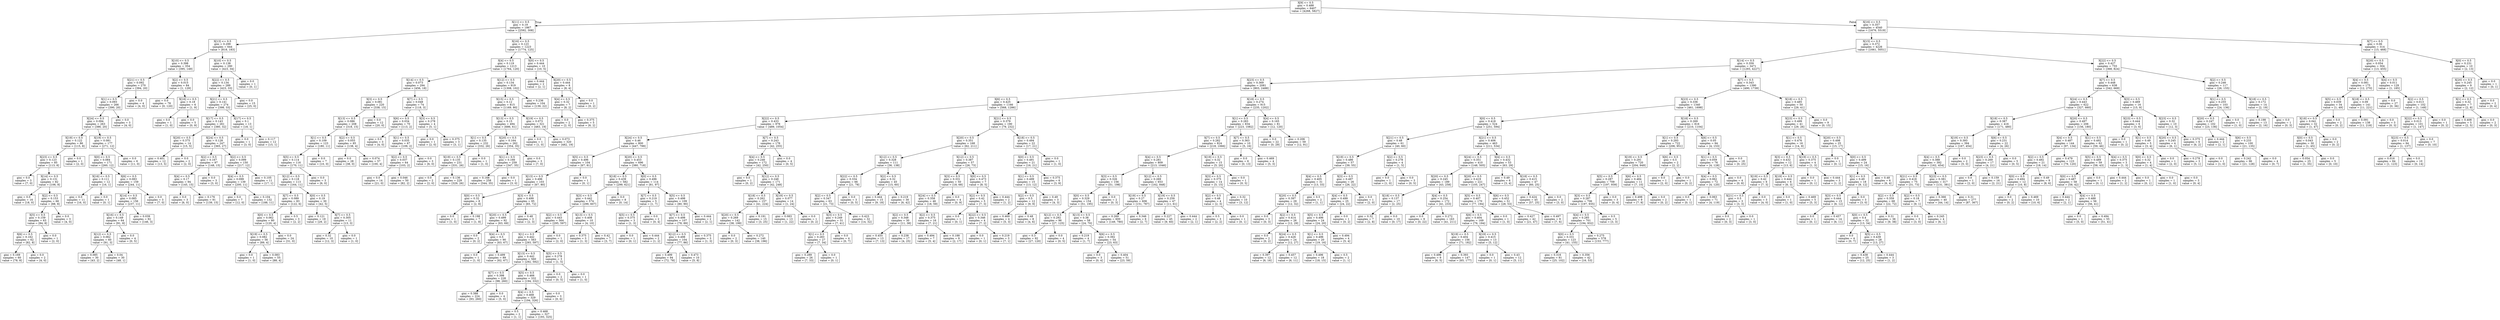 digraph Tree {
node [shape=box] ;
0 [label="X[9] <= 0.5\ngini = 0.488\nsamples = 6407\nvalue = [4268, 5827]"] ;
1 [label="X[11] <= 0.5\ngini = 0.19\nsamples = 1867\nvalue = [2592, 308]"] ;
0 -> 1 [labeldistance=2.5, labelangle=45, headlabel="True"] ;
2 [label="X[13] <= 0.5\ngini = 0.299\nsamples = 644\nvalue = [818, 183]"] ;
1 -> 2 ;
3 [label="X[10] <= 0.5\ngini = 0.398\nsamples = 354\nvalue = [395, 149]"] ;
2 -> 3 ;
4 [label="X[21] <= 0.5\ngini = 0.092\nsamples = 270\nvalue = [394, 20]"] ;
3 -> 4 ;
5 [label="X[1] <= 0.5\ngini = 0.093\nsamples = 266\nvalue = [390, 20]"] ;
4 -> 5 ;
6 [label="X[24] <= 0.5\ngini = 0.094\nsamples = 263\nvalue = [386, 20]"] ;
5 -> 6 ;
7 [label="X[19] <= 0.5\ngini = 0.122\nsamples = 86\nvalue = [115, 8]"] ;
6 -> 7 ;
8 [label="X[23] <= 0.5\ngini = 0.123\nsamples = 85\nvalue = [113, 8]"] ;
7 -> 8 ;
9 [label="gini = 0.0\nsamples = 3\nvalue = [7, 0]"] ;
8 -> 9 ;
10 [label="X[14] <= 0.5\ngini = 0.131\nsamples = 82\nvalue = [106, 8]"] ;
8 -> 10 ;
11 [label="gini = 0.0\nsamples = 16\nvalue = [18, 0]"] ;
10 -> 11 ;
12 [label="X[2] <= 0.5\ngini = 0.153\nsamples = 66\nvalue = [88, 8]"] ;
10 -> 12 ;
13 [label="X[5] <= 0.5\ngini = 0.159\nsamples = 63\nvalue = [84, 8]"] ;
12 -> 13 ;
14 [label="X[6] <= 0.5\ngini = 0.162\nsamples = 62\nvalue = [82, 8]"] ;
13 -> 14 ;
15 [label="gini = 0.169\nsamples = 60\nvalue = [78, 8]"] ;
14 -> 15 ;
16 [label="gini = 0.0\nsamples = 2\nvalue = [4, 0]"] ;
14 -> 16 ;
17 [label="gini = 0.0\nsamples = 1\nvalue = [2, 0]"] ;
13 -> 17 ;
18 [label="gini = 0.0\nsamples = 3\nvalue = [4, 0]"] ;
12 -> 18 ;
19 [label="gini = 0.0\nsamples = 1\nvalue = [2, 0]"] ;
7 -> 19 ;
20 [label="X[19] <= 0.5\ngini = 0.081\nsamples = 177\nvalue = [271, 12]"] ;
6 -> 20 ;
21 [label="X[0] <= 0.5\ngini = 0.084\nsamples = 171\nvalue = [260, 12]"] ;
20 -> 21 ;
22 [label="X[16] <= 0.5\ngini = 0.111\nsamples = 12\nvalue = [16, 1]"] ;
21 -> 22 ;
23 [label="gini = 0.0\nsamples = 11\nvalue = [16, 0]"] ;
22 -> 23 ;
24 [label="gini = 0.0\nsamples = 1\nvalue = [0, 1]"] ;
22 -> 24 ;
25 [label="X[6] <= 0.5\ngini = 0.083\nsamples = 159\nvalue = [244, 11]"] ;
21 -> 25 ;
26 [label="X[14] <= 0.5\ngini = 0.085\nsamples = 156\nvalue = [237, 11]"] ;
25 -> 26 ;
27 [label="X[16] <= 0.5\ngini = 0.149\nsamples = 64\nvalue = [91, 8]"] ;
26 -> 27 ;
28 [label="X[12] <= 0.5\ngini = 0.062\nsamples = 60\nvalue = [91, 3]"] ;
27 -> 28 ;
29 [label="gini = 0.085\nsamples = 30\nvalue = [43, 2]"] ;
28 -> 29 ;
30 [label="gini = 0.04\nsamples = 30\nvalue = [48, 1]"] ;
28 -> 30 ;
31 [label="gini = 0.0\nsamples = 4\nvalue = [0, 5]"] ;
27 -> 31 ;
32 [label="gini = 0.039\nsamples = 92\nvalue = [146, 3]"] ;
26 -> 32 ;
33 [label="gini = 0.0\nsamples = 3\nvalue = [7, 0]"] ;
25 -> 33 ;
34 [label="gini = 0.0\nsamples = 6\nvalue = [11, 0]"] ;
20 -> 34 ;
35 [label="gini = 0.0\nsamples = 3\nvalue = [4, 0]"] ;
5 -> 35 ;
36 [label="gini = 0.0\nsamples = 4\nvalue = [4, 0]"] ;
4 -> 36 ;
37 [label="X[2] <= 0.5\ngini = 0.015\nsamples = 84\nvalue = [1, 129]"] ;
3 -> 37 ;
38 [label="gini = 0.0\nsamples = 78\nvalue = [0, 120]"] ;
37 -> 38 ;
39 [label="X[16] <= 0.5\ngini = 0.18\nsamples = 6\nvalue = [1, 9]"] ;
37 -> 39 ;
40 [label="gini = 0.0\nsamples = 1\nvalue = [1, 0]"] ;
39 -> 40 ;
41 [label="gini = 0.0\nsamples = 5\nvalue = [0, 9]"] ;
39 -> 41 ;
42 [label="X[10] <= 0.5\ngini = 0.138\nsamples = 290\nvalue = [423, 34]"] ;
2 -> 42 ;
43 [label="X[22] <= 0.5\ngini = 0.134\nsamples = 289\nvalue = [423, 33]"] ;
42 -> 43 ;
44 [label="X[21] <= 0.5\ngini = 0.141\nsamples = 274\nvalue = [398, 33]"] ;
43 -> 44 ;
45 [label="X[17] <= 0.5\ngini = 0.143\nsamples = 261\nvalue = [380, 32]"] ;
44 -> 45 ;
46 [label="X[20] <= 0.5\ngini = 0.375\nsamples = 14\nvalue = [15, 5]"] ;
45 -> 46 ;
47 [label="gini = 0.401\nsamples = 12\nvalue = [13, 5]"] ;
46 -> 47 ;
48 [label="gini = 0.0\nsamples = 2\nvalue = [2, 0]"] ;
46 -> 48 ;
49 [label="X[24] <= 0.5\ngini = 0.128\nsamples = 247\nvalue = [365, 27]"] ;
45 -> 49 ;
50 [label="X[2] <= 0.5\ngini = 0.167\nsamples = 97\nvalue = [148, 15]"] ;
49 -> 50 ;
51 [label="X[4] <= 0.5\ngini = 0.17\nsamples = 94\nvalue = [145, 15]"] ;
50 -> 51 ;
52 [label="gini = 0.0\nsamples = 3\nvalue = [6, 0]"] ;
51 -> 52 ;
53 [label="gini = 0.176\nsamples = 91\nvalue = [139, 15]"] ;
51 -> 53 ;
54 [label="gini = 0.0\nsamples = 3\nvalue = [3, 0]"] ;
50 -> 54 ;
55 [label="X[2] <= 0.5\ngini = 0.099\nsamples = 150\nvalue = [217, 12]"] ;
49 -> 55 ;
56 [label="X[4] <= 0.5\ngini = 0.099\nsamples = 139\nvalue = [200, 11]"] ;
55 -> 56 ;
57 [label="gini = 0.0\nsamples = 7\nvalue = [12, 0]"] ;
56 -> 57 ;
58 [label="gini = 0.104\nsamples = 132\nvalue = [188, 11]"] ;
56 -> 58 ;
59 [label="gini = 0.105\nsamples = 11\nvalue = [17, 1]"] ;
55 -> 59 ;
60 [label="X[17] <= 0.5\ngini = 0.1\nsamples = 13\nvalue = [18, 1]"] ;
44 -> 60 ;
61 [label="gini = 0.0\nsamples = 1\nvalue = [3, 0]"] ;
60 -> 61 ;
62 [label="gini = 0.117\nsamples = 12\nvalue = [15, 1]"] ;
60 -> 62 ;
63 [label="gini = 0.0\nsamples = 15\nvalue = [25, 0]"] ;
43 -> 63 ;
64 [label="gini = 0.0\nsamples = 1\nvalue = [0, 1]"] ;
42 -> 64 ;
65 [label="X[16] <= 0.5\ngini = 0.123\nsamples = 1223\nvalue = [1774, 125]"] ;
1 -> 65 ;
66 [label="X[4] <= 0.5\ngini = 0.119\nsamples = 1213\nvalue = [1764, 120]"] ;
65 -> 66 ;
67 [label="X[14] <= 0.5\ngini = 0.073\nsamples = 294\nvalue = [456, 18]"] ;
66 -> 67 ;
68 [label="X[3] <= 0.5\ngini = 0.081\nsamples = 220\nvalue = [338, 15]"] ;
67 -> 68 ;
69 [label="X[13] <= 0.5\ngini = 0.086\nsamples = 208\nvalue = [318, 15]"] ;
68 -> 69 ;
70 [label="X[1] <= 0.5\ngini = 0.109\nsamples = 123\nvalue = [180, 11]"] ;
69 -> 70 ;
71 [label="X[5] <= 0.5\ngini = 0.114\nsamples = 116\nvalue = [170, 11]"] ;
70 -> 71 ;
72 [label="X[12] <= 0.5\ngini = 0.118\nsamples = 113\nvalue = [164, 11]"] ;
71 -> 72 ;
73 [label="X[7] <= 0.5\ngini = 0.089\nsamples = 83\nvalue = [122, 6]"] ;
72 -> 73 ;
74 [label="X[0] <= 0.5\ngini = 0.062\nsamples = 80\nvalue = [120, 4]"] ;
73 -> 74 ;
75 [label="X[19] <= 0.5\ngini = 0.082\nsamples = 56\nvalue = [89, 4]"] ;
74 -> 75 ;
76 [label="gini = 0.0\nsamples = 1\nvalue = [1, 0]"] ;
75 -> 76 ;
77 [label="gini = 0.083\nsamples = 55\nvalue = [88, 4]"] ;
75 -> 77 ;
78 [label="gini = 0.0\nsamples = 24\nvalue = [31, 0]"] ;
74 -> 78 ;
79 [label="gini = 0.5\nsamples = 3\nvalue = [2, 2]"] ;
73 -> 79 ;
80 [label="X[0] <= 0.5\ngini = 0.19\nsamples = 30\nvalue = [42, 5]"] ;
72 -> 80 ;
81 [label="gini = 0.121\nsamples = 19\nvalue = [29, 2]"] ;
80 -> 81 ;
82 [label="X[7] <= 0.5\ngini = 0.305\nsamples = 11\nvalue = [13, 3]"] ;
80 -> 82 ;
83 [label="gini = 0.32\nsamples = 10\nvalue = [12, 3]"] ;
82 -> 83 ;
84 [label="gini = 0.0\nsamples = 1\nvalue = [1, 0]"] ;
82 -> 84 ;
85 [label="gini = 0.0\nsamples = 3\nvalue = [6, 0]"] ;
71 -> 85 ;
86 [label="gini = 0.0\nsamples = 7\nvalue = [10, 0]"] ;
70 -> 86 ;
87 [label="X[2] <= 0.5\ngini = 0.055\nsamples = 85\nvalue = [138, 4]"] ;
69 -> 87 ;
88 [label="gini = 0.0\nsamples = 28\nvalue = [38, 0]"] ;
87 -> 88 ;
89 [label="gini = 0.074\nsamples = 57\nvalue = [100, 4]"] ;
87 -> 89 ;
90 [label="gini = 0.0\nsamples = 12\nvalue = [20, 0]"] ;
68 -> 90 ;
91 [label="X[7] <= 0.5\ngini = 0.048\nsamples = 74\nvalue = [118, 3]"] ;
67 -> 91 ;
92 [label="X[6] <= 0.5\ngini = 0.034\nsamples = 70\nvalue = [113, 2]"] ;
91 -> 92 ;
93 [label="gini = 0.0\nsamples = 3\nvalue = [4, 0]"] ;
92 -> 93 ;
94 [label="X[1] <= 0.5\ngini = 0.035\nsamples = 67\nvalue = [109, 2]"] ;
92 -> 94 ;
95 [label="X[2] <= 0.5\ngini = 0.037\nsamples = 64\nvalue = [103, 2]"] ;
94 -> 95 ;
96 [label="gini = 0.0\nsamples = 14\nvalue = [21, 0]"] ;
95 -> 96 ;
97 [label="gini = 0.046\nsamples = 50\nvalue = [82, 2]"] ;
95 -> 97 ;
98 [label="gini = 0.0\nsamples = 3\nvalue = [6, 0]"] ;
94 -> 98 ;
99 [label="X[3] <= 0.5\ngini = 0.278\nsamples = 4\nvalue = [5, 1]"] ;
91 -> 99 ;
100 [label="gini = 0.0\nsamples = 1\nvalue = [2, 0]"] ;
99 -> 100 ;
101 [label="gini = 0.375\nsamples = 3\nvalue = [3, 1]"] ;
99 -> 101 ;
102 [label="X[12] <= 0.5\ngini = 0.134\nsamples = 919\nvalue = [1308, 102]"] ;
66 -> 102 ;
103 [label="X[15] <= 0.5\ngini = 0.12\nsamples = 815\nvalue = [1169, 80]"] ;
102 -> 103 ;
104 [label="X[13] <= 0.5\ngini = 0.15\nsamples = 494\nvalue = [686, 61]"] ;
103 -> 104 ;
105 [label="X[1] <= 0.5\ngini = 0.135\nsamples = 232\nvalue = [332, 26]"] ;
104 -> 105 ;
106 [label="X[19] <= 0.5\ngini = 0.135\nsamples = 231\nvalue = [331, 26]"] ;
105 -> 106 ;
107 [label="gini = 0.0\nsamples = 2\nvalue = [2, 0]"] ;
106 -> 107 ;
108 [label="gini = 0.136\nsamples = 229\nvalue = [329, 26]"] ;
106 -> 108 ;
109 [label="gini = 0.0\nsamples = 1\nvalue = [1, 0]"] ;
105 -> 109 ;
110 [label="X[20] <= 0.5\ngini = 0.164\nsamples = 262\nvalue = [354, 35]"] ;
104 -> 110 ;
111 [label="X[1] <= 0.5\ngini = 0.166\nsamples = 259\nvalue = [347, 35]"] ;
110 -> 111 ;
112 [label="gini = 0.168\nsamples = 258\nvalue = [344, 35]"] ;
111 -> 112 ;
113 [label="gini = 0.0\nsamples = 1\nvalue = [3, 0]"] ;
111 -> 113 ;
114 [label="gini = 0.0\nsamples = 3\nvalue = [7, 0]"] ;
110 -> 114 ;
115 [label="X[19] <= 0.5\ngini = 0.073\nsamples = 321\nvalue = [483, 19]"] ;
103 -> 115 ;
116 [label="gini = 0.0\nsamples = 1\nvalue = [1, 0]"] ;
115 -> 116 ;
117 [label="gini = 0.073\nsamples = 320\nvalue = [482, 19]"] ;
115 -> 117 ;
118 [label="gini = 0.236\nsamples = 104\nvalue = [139, 22]"] ;
102 -> 118 ;
119 [label="X[0] <= 0.5\ngini = 0.444\nsamples = 10\nvalue = [10, 5]"] ;
65 -> 119 ;
120 [label="gini = 0.444\nsamples = 2\nvalue = [2, 1]"] ;
119 -> 120 ;
121 [label="X[20] <= 0.5\ngini = 0.444\nsamples = 8\nvalue = [8, 4]"] ;
119 -> 121 ;
122 [label="X[4] <= 0.5\ngini = 0.32\nsamples = 7\nvalue = [8, 2]"] ;
121 -> 122 ;
123 [label="gini = 0.0\nsamples = 2\nvalue = [2, 0]"] ;
122 -> 123 ;
124 [label="gini = 0.375\nsamples = 5\nvalue = [6, 2]"] ;
122 -> 124 ;
125 [label="gini = 0.0\nsamples = 1\nvalue = [0, 2]"] ;
121 -> 125 ;
126 [label="X[16] <= 0.5\ngini = 0.357\nsamples = 4540\nvalue = [1676, 5519]"] ;
0 -> 126 [labeldistance=2.5, labelangle=-45, headlabel="False"] ;
127 [label="X[15] <= 0.5\ngini = 0.372\nsamples = 4226\nvalue = [1661, 5051]"] ;
126 -> 127 ;
128 [label="X[14] <= 0.5\ngini = 0.359\nsamples = 3471\nvalue = [1293, 4227]"] ;
127 -> 128 ;
129 [label="X[23] <= 0.5\ngini = 0.369\nsamples = 2081\nvalue = [803, 2488]"] ;
128 -> 129 ;
130 [label="X[6] <= 0.5\ngini = 0.425\nsamples = 1166\nvalue = [568, 1286]"] ;
129 -> 130 ;
131 [label="X[22] <= 0.5\ngini = 0.433\nsamples = 976\nvalue = [489, 1054]"] ;
130 -> 131 ;
132 [label="X[24] <= 0.5\ngini = 0.46\nsamples = 800\nvalue = [447, 799]"] ;
131 -> 132 ;
133 [label="X[5] <= 0.5\ngini = 0.496\nsamples = 104\nvalue = [67, 81]"] ;
132 -> 133 ;
134 [label="X[13] <= 0.5\ngini = 0.496\nsamples = 103\nvalue = [67, 80]"] ;
133 -> 134 ;
135 [label="X[0] <= 0.5\ngini = 0.32\nsamples = 8\nvalue = [2, 8]"] ;
134 -> 135 ;
136 [label="gini = 0.0\nsamples = 1\nvalue = [1, 0]"] ;
135 -> 136 ;
137 [label="gini = 0.198\nsamples = 7\nvalue = [1, 8]"] ;
135 -> 137 ;
138 [label="X[3] <= 0.5\ngini = 0.499\nsamples = 95\nvalue = [65, 72]"] ;
134 -> 138 ;
139 [label="X[20] <= 0.5\ngini = 0.499\nsamples = 92\nvalue = [63, 69]"] ;
138 -> 139 ;
140 [label="gini = 0.0\nsamples = 2\nvalue = [0, 2]"] ;
139 -> 140 ;
141 [label="X[4] <= 0.5\ngini = 0.5\nsamples = 90\nvalue = [63, 67]"] ;
139 -> 141 ;
142 [label="gini = 0.0\nsamples = 1\nvalue = [1, 0]"] ;
141 -> 142 ;
143 [label="gini = 0.499\nsamples = 89\nvalue = [62, 67]"] ;
141 -> 143 ;
144 [label="gini = 0.48\nsamples = 3\nvalue = [2, 3]"] ;
138 -> 144 ;
145 [label="gini = 0.0\nsamples = 1\nvalue = [0, 1]"] ;
133 -> 145 ;
146 [label="X[20] <= 0.5\ngini = 0.453\nsamples = 696\nvalue = [380, 718]"] ;
132 -> 146 ;
147 [label="X[18] <= 0.5\ngini = 0.439\nsamples = 582\nvalue = [299, 621]"] ;
146 -> 147 ;
148 [label="X[3] <= 0.5\ngini = 0.442\nsamples = 574\nvalue = [299, 607]"] ;
147 -> 148 ;
149 [label="X[2] <= 0.5\ngini = 0.443\nsamples = 564\nvalue = [295, 597]"] ;
148 -> 149 ;
150 [label="X[1] <= 0.5\ngini = 0.442\nsamples = 563\nvalue = [293, 597]"] ;
149 -> 150 ;
151 [label="X[13] <= 0.5\ngini = 0.442\nsamples = 560\nvalue = [292, 592]"] ;
150 -> 151 ;
152 [label="X[7] <= 0.5\ngini = 0.398\nsamples = 228\nvalue = [98, 260]"] ;
151 -> 152 ;
153 [label="gini = 0.388\nsamples = 224\nvalue = [93, 260]"] ;
152 -> 153 ;
154 [label="gini = 0.0\nsamples = 4\nvalue = [5, 0]"] ;
152 -> 154 ;
155 [label="X[5] <= 0.5\ngini = 0.466\nsamples = 332\nvalue = [194, 332]"] ;
151 -> 155 ;
156 [label="X[4] <= 0.5\ngini = 0.468\nsamples = 329\nvalue = [194, 326]"] ;
155 -> 156 ;
157 [label="gini = 0.5\nsamples = 2\nvalue = [1, 1]"] ;
156 -> 157 ;
158 [label="gini = 0.468\nsamples = 327\nvalue = [193, 325]"] ;
156 -> 158 ;
159 [label="gini = 0.0\nsamples = 3\nvalue = [0, 6]"] ;
155 -> 159 ;
160 [label="X[5] <= 0.5\ngini = 0.278\nsamples = 3\nvalue = [1, 5]"] ;
150 -> 160 ;
161 [label="gini = 0.0\nsamples = 2\nvalue = [0, 5]"] ;
160 -> 161 ;
162 [label="gini = 0.0\nsamples = 1\nvalue = [1, 0]"] ;
160 -> 162 ;
163 [label="gini = 0.0\nsamples = 1\nvalue = [2, 0]"] ;
149 -> 163 ;
164 [label="X[13] <= 0.5\ngini = 0.408\nsamples = 10\nvalue = [4, 10]"] ;
148 -> 164 ;
165 [label="gini = 0.375\nsamples = 3\nvalue = [1, 3]"] ;
164 -> 165 ;
166 [label="gini = 0.42\nsamples = 7\nvalue = [3, 7]"] ;
164 -> 166 ;
167 [label="gini = 0.0\nsamples = 8\nvalue = [0, 14]"] ;
147 -> 167 ;
168 [label="X[0] <= 0.5\ngini = 0.496\nsamples = 114\nvalue = [81, 97]"] ;
146 -> 168 ;
169 [label="X[7] <= 0.5\ngini = 0.219\nsamples = 5\nvalue = [1, 7]"] ;
168 -> 169 ;
170 [label="X[5] <= 0.5\ngini = 0.375\nsamples = 3\nvalue = [1, 3]"] ;
169 -> 170 ;
171 [label="gini = 0.0\nsamples = 1\nvalue = [0, 1]"] ;
170 -> 171 ;
172 [label="gini = 0.444\nsamples = 2\nvalue = [1, 2]"] ;
170 -> 172 ;
173 [label="gini = 0.0\nsamples = 2\nvalue = [0, 4]"] ;
169 -> 173 ;
174 [label="X[5] <= 0.5\ngini = 0.498\nsamples = 109\nvalue = [80, 90]"] ;
168 -> 174 ;
175 [label="X[7] <= 0.5\ngini = 0.498\nsamples = 107\nvalue = [78, 89]"] ;
174 -> 175 ;
176 [label="X[12] <= 0.5\ngini = 0.498\nsamples = 104\nvalue = [77, 86]"] ;
175 -> 176 ;
177 [label="gini = 0.499\nsamples = 94\nvalue = [72, 78]"] ;
176 -> 177 ;
178 [label="gini = 0.473\nsamples = 10\nvalue = [5, 8]"] ;
176 -> 178 ;
179 [label="gini = 0.375\nsamples = 3\nvalue = [1, 3]"] ;
175 -> 179 ;
180 [label="gini = 0.444\nsamples = 2\nvalue = [2, 1]"] ;
174 -> 180 ;
181 [label="X[7] <= 0.5\ngini = 0.243\nsamples = 176\nvalue = [42, 255]"] ;
131 -> 181 ;
182 [label="X[4] <= 0.5\ngini = 0.246\nsamples = 172\nvalue = [42, 250]"] ;
181 -> 182 ;
183 [label="gini = 0.0\nsamples = 1\nvalue = [0, 2]"] ;
182 -> 183 ;
184 [label="X[12] <= 0.5\ngini = 0.248\nsamples = 171\nvalue = [42, 248]"] ;
182 -> 184 ;
185 [label="X[18] <= 0.5\ngini = 0.262\nsamples = 157\nvalue = [41, 224]"] ;
184 -> 185 ;
186 [label="X[20] <= 0.5\ngini = 0.269\nsamples = 142\nvalue = [38, 199]"] ;
185 -> 186 ;
187 [label="gini = 0.0\nsamples = 2\nvalue = [0, 3]"] ;
186 -> 187 ;
188 [label="gini = 0.272\nsamples = 140\nvalue = [38, 196]"] ;
186 -> 188 ;
189 [label="gini = 0.191\nsamples = 15\nvalue = [3, 25]"] ;
185 -> 189 ;
190 [label="X[19] <= 0.5\ngini = 0.077\nsamples = 14\nvalue = [1, 24]"] ;
184 -> 190 ;
191 [label="gini = 0.083\nsamples = 13\nvalue = [1, 22]"] ;
190 -> 191 ;
192 [label="gini = 0.0\nsamples = 1\nvalue = [0, 2]"] ;
190 -> 192 ;
193 [label="gini = 0.0\nsamples = 4\nvalue = [0, 5]"] ;
181 -> 193 ;
194 [label="X[21] <= 0.5\ngini = 0.379\nsamples = 190\nvalue = [79, 232]"] ;
130 -> 194 ;
195 [label="X[20] <= 0.5\ngini = 0.351\nsamples = 168\nvalue = [62, 211]"] ;
194 -> 195 ;
196 [label="X[12] <= 0.5\ngini = 0.328\nsamples = 111\nvalue = [36, 138]"] ;
195 -> 196 ;
197 [label="X[22] <= 0.5\ngini = 0.334\nsamples = 66\nvalue = [21, 78]"] ;
196 -> 197 ;
198 [label="X[2] <= 0.5\ngini = 0.347\nsamples = 63\nvalue = [21, 73]"] ;
197 -> 198 ;
199 [label="X[3] <= 0.5\ngini = 0.249\nsamples = 31\nvalue = [7, 41]"] ;
198 -> 199 ;
200 [label="X[1] <= 0.5\ngini = 0.283\nsamples = 27\nvalue = [7, 34]"] ;
199 -> 200 ;
201 [label="gini = 0.289\nsamples = 26\nvalue = [7, 33]"] ;
200 -> 201 ;
202 [label="gini = 0.0\nsamples = 1\nvalue = [0, 1]"] ;
200 -> 202 ;
203 [label="gini = 0.0\nsamples = 4\nvalue = [0, 7]"] ;
199 -> 203 ;
204 [label="gini = 0.423\nsamples = 32\nvalue = [14, 32]"] ;
198 -> 204 ;
205 [label="gini = 0.0\nsamples = 3\nvalue = [0, 5]"] ;
197 -> 205 ;
206 [label="X[2] <= 0.5\ngini = 0.32\nsamples = 45\nvalue = [15, 60]"] ;
196 -> 206 ;
207 [label="gini = 0.444\nsamples = 15\nvalue = [9, 18]"] ;
206 -> 207 ;
208 [label="gini = 0.219\nsamples = 30\nvalue = [6, 42]"] ;
206 -> 208 ;
209 [label="X[12] <= 0.5\ngini = 0.387\nsamples = 57\nvalue = [26, 73]"] ;
195 -> 209 ;
210 [label="X[3] <= 0.5\ngini = 0.331\nsamples = 50\nvalue = [18, 68]"] ;
209 -> 210 ;
211 [label="X[24] <= 0.5\ngini = 0.358\nsamples = 46\nvalue = [18, 59]"] ;
210 -> 211 ;
212 [label="X[2] <= 0.5\ngini = 0.348\nsamples = 30\nvalue = [11, 38]"] ;
211 -> 212 ;
213 [label="gini = 0.455\nsamples = 13\nvalue = [7, 13]"] ;
212 -> 213 ;
214 [label="gini = 0.238\nsamples = 17\nvalue = [4, 25]"] ;
212 -> 214 ;
215 [label="X[2] <= 0.5\ngini = 0.375\nsamples = 16\nvalue = [7, 21]"] ;
211 -> 215 ;
216 [label="gini = 0.494\nsamples = 7\nvalue = [5, 4]"] ;
215 -> 216 ;
217 [label="gini = 0.188\nsamples = 9\nvalue = [2, 17]"] ;
215 -> 217 ;
218 [label="gini = 0.0\nsamples = 4\nvalue = [0, 9]"] ;
210 -> 218 ;
219 [label="X[0] <= 0.5\ngini = 0.473\nsamples = 7\nvalue = [8, 5]"] ;
209 -> 219 ;
220 [label="X[2] <= 0.5\ngini = 0.42\nsamples = 5\nvalue = [7, 3]"] ;
219 -> 220 ;
221 [label="gini = 0.0\nsamples = 1\nvalue = [0, 1]"] ;
220 -> 221 ;
222 [label="X[22] <= 0.5\ngini = 0.346\nsamples = 4\nvalue = [7, 2]"] ;
220 -> 222 ;
223 [label="gini = 0.0\nsamples = 1\nvalue = [0, 1]"] ;
222 -> 223 ;
224 [label="gini = 0.219\nsamples = 3\nvalue = [7, 1]"] ;
222 -> 224 ;
225 [label="gini = 0.444\nsamples = 2\nvalue = [1, 2]"] ;
219 -> 225 ;
226 [label="X[18] <= 0.5\ngini = 0.494\nsamples = 22\nvalue = [17, 21]"] ;
194 -> 226 ;
227 [label="X[0] <= 0.5\ngini = 0.491\nsamples = 21\nvalue = [16, 21]"] ;
226 -> 227 ;
228 [label="X[1] <= 0.5\ngini = 0.499\nsamples = 15\nvalue = [13, 12]"] ;
227 -> 228 ;
229 [label="X[2] <= 0.5\ngini = 0.5\nsamples = 12\nvalue = [9, 9]"] ;
228 -> 229 ;
230 [label="gini = 0.469\nsamples = 4\nvalue = [5, 3]"] ;
229 -> 230 ;
231 [label="gini = 0.48\nsamples = 8\nvalue = [4, 6]"] ;
229 -> 231 ;
232 [label="gini = 0.49\nsamples = 3\nvalue = [4, 3]"] ;
228 -> 232 ;
233 [label="gini = 0.375\nsamples = 6\nvalue = [3, 9]"] ;
227 -> 233 ;
234 [label="gini = 0.0\nsamples = 1\nvalue = [1, 0]"] ;
226 -> 234 ;
235 [label="X[18] <= 0.5\ngini = 0.274\nsamples = 915\nvalue = [235, 1202]"] ;
129 -> 235 ;
236 [label="X[1] <= 0.5\ngini = 0.283\nsamples = 834\nvalue = [223, 1082]"] ;
235 -> 236 ;
237 [label="X[7] <= 0.5\ngini = 0.282\nsamples = 824\nvalue = [218, 1066]"] ;
236 -> 237 ;
238 [label="X[4] <= 0.5\ngini = 0.281\nsamples = 809\nvalue = [213, 1046]"] ;
237 -> 238 ;
239 [label="X[3] <= 0.5\ngini = 0.326\nsamples = 156\nvalue = [51, 198]"] ;
238 -> 239 ;
240 [label="X[0] <= 0.5\ngini = 0.329\nsamples = 154\nvalue = [51, 195]"] ;
239 -> 240 ;
241 [label="X[12] <= 0.5\ngini = 0.292\nsamples = 96\nvalue = [27, 125]"] ;
240 -> 241 ;
242 [label="gini = 0.3\nsamples = 92\nvalue = [27, 120]"] ;
241 -> 242 ;
243 [label="gini = 0.0\nsamples = 4\nvalue = [0, 5]"] ;
241 -> 243 ;
244 [label="X[13] <= 0.5\ngini = 0.38\nsamples = 58\nvalue = [24, 70]"] ;
240 -> 244 ;
245 [label="gini = 0.219\nsamples = 4\nvalue = [1, 7]"] ;
244 -> 245 ;
246 [label="X[6] <= 0.5\ngini = 0.392\nsamples = 54\nvalue = [23, 63]"] ;
244 -> 246 ;
247 [label="gini = 0.0\nsamples = 3\nvalue = [0, 4]"] ;
246 -> 247 ;
248 [label="gini = 0.404\nsamples = 51\nvalue = [23, 59]"] ;
246 -> 248 ;
249 [label="gini = 0.0\nsamples = 2\nvalue = [0, 3]"] ;
239 -> 249 ;
250 [label="X[12] <= 0.5\ngini = 0.269\nsamples = 653\nvalue = [162, 848]"] ;
238 -> 250 ;
251 [label="X[19] <= 0.5\ngini = 0.27\nsamples = 606\nvalue = [151, 787]"] ;
250 -> 251 ;
252 [label="gini = 0.269\nsamples = 600\nvalue = [149, 780]"] ;
251 -> 252 ;
253 [label="gini = 0.346\nsamples = 6\nvalue = [2, 7]"] ;
251 -> 253 ;
254 [label="X[19] <= 0.5\ngini = 0.259\nsamples = 47\nvalue = [11, 61]"] ;
250 -> 254 ;
255 [label="gini = 0.227\nsamples = 45\nvalue = [9, 60]"] ;
254 -> 255 ;
256 [label="gini = 0.444\nsamples = 2\nvalue = [2, 1]"] ;
254 -> 256 ;
257 [label="X[19] <= 0.5\ngini = 0.32\nsamples = 15\nvalue = [5, 20]"] ;
237 -> 257 ;
258 [label="X[3] <= 0.5\ngini = 0.375\nsamples = 14\nvalue = [5, 15]"] ;
257 -> 258 ;
259 [label="X[2] <= 0.5\ngini = 0.48\nsamples = 4\nvalue = [2, 3]"] ;
258 -> 259 ;
260 [label="gini = 0.5\nsamples = 3\nvalue = [2, 2]"] ;
259 -> 260 ;
261 [label="gini = 0.0\nsamples = 1\nvalue = [0, 1]"] ;
259 -> 261 ;
262 [label="gini = 0.32\nsamples = 10\nvalue = [3, 12]"] ;
258 -> 262 ;
263 [label="gini = 0.0\nsamples = 1\nvalue = [0, 5]"] ;
257 -> 263 ;
264 [label="X[7] <= 0.5\ngini = 0.363\nsamples = 10\nvalue = [5, 16]"] ;
236 -> 264 ;
265 [label="gini = 0.0\nsamples = 6\nvalue = [0, 13]"] ;
264 -> 265 ;
266 [label="gini = 0.469\nsamples = 4\nvalue = [5, 3]"] ;
264 -> 266 ;
267 [label="X[4] <= 0.5\ngini = 0.165\nsamples = 81\nvalue = [12, 120]"] ;
235 -> 267 ;
268 [label="gini = 0.0\nsamples = 22\nvalue = [0, 29]"] ;
267 -> 268 ;
269 [label="gini = 0.206\nsamples = 59\nvalue = [12, 91]"] ;
267 -> 269 ;
270 [label="X[7] <= 0.5\ngini = 0.343\nsamples = 1390\nvalue = [490, 1739]"] ;
128 -> 270 ;
271 [label="X[23] <= 0.5\ngini = 0.336\nsamples = 1340\nvalue = [461, 1698]"] ;
270 -> 271 ;
272 [label="X[0] <= 0.5\ngini = 0.418\nsamples = 524\nvalue = [251, 594]"] ;
271 -> 272 ;
273 [label="X[21] <= 0.5\ngini = 0.48\nsamples = 61\nvalue = [40, 60]"] ;
272 -> 273 ;
274 [label="X[19] <= 0.5\ngini = 0.486\nsamples = 57\nvalue = [39, 55]"] ;
273 -> 274 ;
275 [label="X[4] <= 0.5\ngini = 0.405\nsamples = 31\nvalue = [13, 33]"] ;
274 -> 275 ;
276 [label="X[20] <= 0.5\ngini = 0.397\nsamples = 29\nvalue = [12, 32]"] ;
275 -> 276 ;
277 [label="gini = 0.0\nsamples = 3\nvalue = [0, 3]"] ;
276 -> 277 ;
278 [label="X[2] <= 0.5\ngini = 0.414\nsamples = 26\nvalue = [12, 29]"] ;
276 -> 278 ;
279 [label="gini = 0.0\nsamples = 2\nvalue = [0, 2]"] ;
278 -> 279 ;
280 [label="X[24] <= 0.5\ngini = 0.426\nsamples = 24\nvalue = [12, 27]"] ;
278 -> 280 ;
281 [label="gini = 0.397\nsamples = 12\nvalue = [6, 16]"] ;
280 -> 281 ;
282 [label="gini = 0.457\nsamples = 12\nvalue = [6, 11]"] ;
280 -> 282 ;
283 [label="gini = 0.5\nsamples = 2\nvalue = [1, 1]"] ;
275 -> 283 ;
284 [label="X[3] <= 0.5\ngini = 0.497\nsamples = 26\nvalue = [26, 22]"] ;
274 -> 284 ;
285 [label="X[4] <= 0.5\ngini = 0.499\nsamples = 25\nvalue = [24, 22]"] ;
284 -> 285 ;
286 [label="X[5] <= 0.5\ngini = 0.496\nsamples = 24\nvalue = [24, 20]"] ;
285 -> 286 ;
287 [label="X[1] <= 0.5\ngini = 0.496\nsamples = 20\nvalue = [19, 16]"] ;
286 -> 287 ;
288 [label="gini = 0.496\nsamples = 18\nvalue = [18, 15]"] ;
287 -> 288 ;
289 [label="gini = 0.5\nsamples = 2\nvalue = [1, 1]"] ;
287 -> 289 ;
290 [label="gini = 0.494\nsamples = 4\nvalue = [5, 4]"] ;
286 -> 290 ;
291 [label="gini = 0.0\nsamples = 1\nvalue = [0, 2]"] ;
285 -> 291 ;
292 [label="gini = 0.0\nsamples = 1\nvalue = [2, 0]"] ;
284 -> 292 ;
293 [label="X[2] <= 0.5\ngini = 0.278\nsamples = 4\nvalue = [1, 5]"] ;
273 -> 293 ;
294 [label="gini = 0.0\nsamples = 1\nvalue = [1, 0]"] ;
293 -> 294 ;
295 [label="gini = 0.0\nsamples = 3\nvalue = [0, 5]"] ;
293 -> 295 ;
296 [label="X[21] <= 0.5\ngini = 0.406\nsamples = 463\nvalue = [211, 534]"] ;
272 -> 296 ;
297 [label="X[24] <= 0.5\ngini = 0.351\nsamples = 410\nvalue = [148, 505]"] ;
296 -> 297 ;
298 [label="X[20] <= 0.5\ngini = 0.245\nsamples = 189\nvalue = [43, 258]"] ;
297 -> 298 ;
299 [label="X[18] <= 0.5\ngini = 0.137\nsamples = 17\nvalue = [2, 25]"] ;
298 -> 299 ;
300 [label="gini = 0.32\nsamples = 7\nvalue = [2, 8]"] ;
299 -> 300 ;
301 [label="gini = 0.0\nsamples = 10\nvalue = [0, 17]"] ;
299 -> 301 ;
302 [label="X[4] <= 0.5\ngini = 0.254\nsamples = 172\nvalue = [41, 233]"] ;
298 -> 302 ;
303 [label="gini = 0.0\nsamples = 9\nvalue = [0, 22]"] ;
302 -> 303 ;
304 [label="gini = 0.272\nsamples = 163\nvalue = [41, 211]"] ;
302 -> 304 ;
305 [label="X[20] <= 0.5\ngini = 0.419\nsamples = 221\nvalue = [105, 247]"] ;
297 -> 305 ;
306 [label="X[5] <= 0.5\ngini = 0.407\nsamples = 170\nvalue = [77, 194]"] ;
305 -> 306 ;
307 [label="X[6] <= 0.5\ngini = 0.404\nsamples = 169\nvalue = [76, 194]"] ;
306 -> 307 ;
308 [label="X[19] <= 0.5\ngini = 0.404\nsamples = 156\nvalue = [71, 182]"] ;
307 -> 308 ;
309 [label="gini = 0.496\nsamples = 9\nvalue = [6, 5]"] ;
308 -> 309 ;
310 [label="gini = 0.393\nsamples = 147\nvalue = [65, 177]"] ;
308 -> 310 ;
311 [label="X[19] <= 0.5\ngini = 0.415\nsamples = 13\nvalue = [5, 12]"] ;
307 -> 311 ;
312 [label="gini = 0.0\nsamples = 1\nvalue = [0, 1]"] ;
311 -> 312 ;
313 [label="gini = 0.43\nsamples = 12\nvalue = [5, 11]"] ;
311 -> 313 ;
314 [label="gini = 0.0\nsamples = 1\nvalue = [1, 0]"] ;
306 -> 314 ;
315 [label="X[6] <= 0.5\ngini = 0.452\nsamples = 51\nvalue = [28, 53]"] ;
305 -> 315 ;
316 [label="gini = 0.427\nsamples = 42\nvalue = [21, 47]"] ;
315 -> 316 ;
317 [label="gini = 0.497\nsamples = 9\nvalue = [7, 6]"] ;
315 -> 317 ;
318 [label="X[4] <= 0.5\ngini = 0.432\nsamples = 53\nvalue = [63, 29]"] ;
296 -> 318 ;
319 [label="gini = 0.49\nsamples = 6\nvalue = [3, 4]"] ;
318 -> 319 ;
320 [label="X[18] <= 0.5\ngini = 0.415\nsamples = 47\nvalue = [60, 25]"] ;
318 -> 320 ;
321 [label="gini = 0.424\nsamples = 45\nvalue = [57, 25]"] ;
320 -> 321 ;
322 [label="gini = 0.0\nsamples = 2\nvalue = [3, 0]"] ;
320 -> 322 ;
323 [label="X[18] <= 0.5\ngini = 0.269\nsamples = 816\nvalue = [210, 1104]"] ;
271 -> 323 ;
324 [label="X[1] <= 0.5\ngini = 0.293\nsamples = 722\nvalue = [206, 951]"] ;
323 -> 324 ;
325 [label="X[19] <= 0.5\ngini = 0.291\nsamples = 720\nvalue = [204, 949]"] ;
324 -> 325 ;
326 [label="X[5] <= 0.5\ngini = 0.287\nsamples = 709\nvalue = [197, 939]"] ;
325 -> 326 ;
327 [label="X[3] <= 0.5\ngini = 0.287\nsamples = 706\nvalue = [197, 935]"] ;
326 -> 327 ;
328 [label="X[4] <= 0.5\ngini = 0.285\nsamples = 701\nvalue = [194, 932]"] ;
327 -> 328 ;
329 [label="X[0] <= 0.5\ngini = 0.331\nsamples = 123\nvalue = [41, 155]"] ;
328 -> 329 ;
330 [label="gini = 0.316\nsamples = 81\nvalue = [25, 102]"] ;
329 -> 330 ;
331 [label="gini = 0.356\nsamples = 42\nvalue = [16, 53]"] ;
329 -> 331 ;
332 [label="gini = 0.275\nsamples = 578\nvalue = [153, 777]"] ;
328 -> 332 ;
333 [label="gini = 0.5\nsamples = 5\nvalue = [3, 3]"] ;
327 -> 333 ;
334 [label="gini = 0.0\nsamples = 3\nvalue = [0, 4]"] ;
326 -> 334 ;
335 [label="X[6] <= 0.5\ngini = 0.484\nsamples = 11\nvalue = [7, 10]"] ;
325 -> 335 ;
336 [label="gini = 0.498\nsamples = 9\nvalue = [7, 8]"] ;
335 -> 336 ;
337 [label="gini = 0.0\nsamples = 2\nvalue = [0, 2]"] ;
335 -> 337 ;
338 [label="X[6] <= 0.5\ngini = 0.5\nsamples = 2\nvalue = [2, 2]"] ;
324 -> 338 ;
339 [label="gini = 0.0\nsamples = 1\nvalue = [2, 0]"] ;
338 -> 339 ;
340 [label="gini = 0.0\nsamples = 1\nvalue = [0, 2]"] ;
338 -> 340 ;
341 [label="X[6] <= 0.5\ngini = 0.05\nsamples = 94\nvalue = [4, 153]"] ;
323 -> 341 ;
342 [label="X[1] <= 0.5\ngini = 0.059\nsamples = 76\nvalue = [4, 128]"] ;
341 -> 342 ;
343 [label="X[4] <= 0.5\ngini = 0.062\nsamples = 72\nvalue = [4, 120]"] ;
342 -> 343 ;
344 [label="gini = 0.0\nsamples = 1\nvalue = [0, 1]"] ;
343 -> 344 ;
345 [label="gini = 0.063\nsamples = 71\nvalue = [4, 119]"] ;
343 -> 345 ;
346 [label="gini = 0.0\nsamples = 4\nvalue = [0, 8]"] ;
342 -> 346 ;
347 [label="gini = 0.0\nsamples = 18\nvalue = [0, 25]"] ;
341 -> 347 ;
348 [label="X[18] <= 0.5\ngini = 0.485\nsamples = 50\nvalue = [29, 41]"] ;
270 -> 348 ;
349 [label="X[23] <= 0.5\ngini = 0.499\nsamples = 41\nvalue = [29, 26]"] ;
348 -> 349 ;
350 [label="X[1] <= 0.5\ngini = 0.476\nsamples = 16\nvalue = [14, 9]"] ;
349 -> 350 ;
351 [label="X[3] <= 0.5\ngini = 0.432\nsamples = 12\nvalue = [13, 6]"] ;
350 -> 351 ;
352 [label="X[19] <= 0.5\ngini = 0.42\nsamples = 6\nvalue = [7, 3]"] ;
351 -> 352 ;
353 [label="X[21] <= 0.5\ngini = 0.5\nsamples = 3\nvalue = [3, 3]"] ;
352 -> 353 ;
354 [label="gini = 0.0\nsamples = 2\nvalue = [0, 3]"] ;
353 -> 354 ;
355 [label="gini = 0.0\nsamples = 1\nvalue = [3, 0]"] ;
353 -> 355 ;
356 [label="gini = 0.0\nsamples = 3\nvalue = [4, 0]"] ;
352 -> 356 ;
357 [label="X[19] <= 0.5\ngini = 0.444\nsamples = 6\nvalue = [6, 3]"] ;
351 -> 357 ;
358 [label="gini = 0.0\nsamples = 1\nvalue = [1, 0]"] ;
357 -> 358 ;
359 [label="gini = 0.469\nsamples = 5\nvalue = [5, 3]"] ;
357 -> 359 ;
360 [label="X[19] <= 0.5\ngini = 0.375\nsamples = 4\nvalue = [1, 3]"] ;
350 -> 360 ;
361 [label="gini = 0.0\nsamples = 1\nvalue = [0, 1]"] ;
360 -> 361 ;
362 [label="gini = 0.444\nsamples = 3\nvalue = [1, 2]"] ;
360 -> 362 ;
363 [label="X[20] <= 0.5\ngini = 0.498\nsamples = 25\nvalue = [15, 17]"] ;
349 -> 363 ;
364 [label="gini = 0.0\nsamples = 1\nvalue = [0, 1]"] ;
363 -> 364 ;
365 [label="X[0] <= 0.5\ngini = 0.499\nsamples = 24\nvalue = [15, 16]"] ;
363 -> 365 ;
366 [label="X[1] <= 0.5\ngini = 0.49\nsamples = 18\nvalue = [9, 12]"] ;
365 -> 366 ;
367 [label="X[3] <= 0.5\ngini = 0.444\nsamples = 15\nvalue = [6, 12]"] ;
366 -> 367 ;
368 [label="gini = 0.0\nsamples = 1\nvalue = [0, 1]"] ;
367 -> 368 ;
369 [label="gini = 0.457\nsamples = 14\nvalue = [6, 11]"] ;
367 -> 369 ;
370 [label="gini = 0.0\nsamples = 3\nvalue = [3, 0]"] ;
366 -> 370 ;
371 [label="gini = 0.48\nsamples = 6\nvalue = [6, 4]"] ;
365 -> 371 ;
372 [label="gini = 0.0\nsamples = 9\nvalue = [0, 15]"] ;
348 -> 372 ;
373 [label="X[22] <= 0.5\ngini = 0.427\nsamples = 755\nvalue = [368, 824]"] ;
127 -> 373 ;
374 [label="X[7] <= 0.5\ngini = 0.448\nsamples = 638\nvalue = [342, 669]"] ;
373 -> 374 ;
375 [label="X[24] <= 0.5\ngini = 0.443\nsamples = 622\nvalue = [327, 660]"] ;
374 -> 375 ;
376 [label="X[18] <= 0.5\ngini = 0.387\nsamples = 416\nvalue = [171, 480]"] ;
375 -> 376 ;
377 [label="X[19] <= 0.5\ngini = 0.393\nsamples = 394\nvalue = [167, 454]"] ;
376 -> 377 ;
378 [label="X[4] <= 0.5\ngini = 0.388\nsamples = 392\nvalue = [162, 454]"] ;
377 -> 378 ;
379 [label="X[21] <= 0.5\ngini = 0.418\nsamples = 75\nvalue = [31, 73]"] ;
378 -> 379 ;
380 [label="X[2] <= 0.5\ngini = 0.359\nsamples = 68\nvalue = [22, 72]"] ;
379 -> 380 ;
381 [label="X[0] <= 0.5\ngini = 0.4\nsamples = 32\nvalue = [13, 34]"] ;
380 -> 381 ;
382 [label="gini = 0.0\nsamples = 4\nvalue = [0, 7]"] ;
381 -> 382 ;
383 [label="X[5] <= 0.5\ngini = 0.439\nsamples = 28\nvalue = [13, 27]"] ;
381 -> 383 ;
384 [label="gini = 0.438\nsamples = 25\nvalue = [12, 25]"] ;
383 -> 384 ;
385 [label="gini = 0.444\nsamples = 3\nvalue = [1, 2]"] ;
383 -> 385 ;
386 [label="gini = 0.31\nsamples = 36\nvalue = [9, 38]"] ;
380 -> 386 ;
387 [label="X[2] <= 0.5\ngini = 0.18\nsamples = 7\nvalue = [9, 1]"] ;
379 -> 387 ;
388 [label="gini = 0.0\nsamples = 3\nvalue = [3, 0]"] ;
387 -> 388 ;
389 [label="gini = 0.245\nsamples = 4\nvalue = [6, 1]"] ;
387 -> 389 ;
390 [label="X[23] <= 0.5\ngini = 0.381\nsamples = 317\nvalue = [131, 381]"] ;
378 -> 390 ;
391 [label="gini = 0.366\nsamples = 40\nvalue = [44, 14]"] ;
390 -> 391 ;
392 [label="gini = 0.31\nsamples = 277\nvalue = [87, 367]"] ;
390 -> 392 ;
393 [label="gini = 0.0\nsamples = 2\nvalue = [5, 0]"] ;
377 -> 393 ;
394 [label="X[6] <= 0.5\ngini = 0.231\nsamples = 22\nvalue = [4, 26]"] ;
376 -> 394 ;
395 [label="X[23] <= 0.5\ngini = 0.269\nsamples = 17\nvalue = [4, 21]"] ;
394 -> 395 ;
396 [label="gini = 0.0\nsamples = 1\nvalue = [2, 0]"] ;
395 -> 396 ;
397 [label="gini = 0.159\nsamples = 16\nvalue = [2, 21]"] ;
395 -> 397 ;
398 [label="gini = 0.0\nsamples = 5\nvalue = [0, 5]"] ;
394 -> 398 ;
399 [label="X[20] <= 0.5\ngini = 0.497\nsamples = 206\nvalue = [156, 180]"] ;
375 -> 399 ;
400 [label="X[4] <= 0.5\ngini = 0.487\nsamples = 144\nvalue = [97, 134]"] ;
399 -> 400 ;
401 [label="X[2] <= 0.5\ngini = 0.492\nsamples = 21\nvalue = [18, 14]"] ;
400 -> 401 ;
402 [label="X[0] <= 0.5\ngini = 0.494\nsamples = 12\nvalue = [10, 8]"] ;
401 -> 402 ;
403 [label="gini = 0.0\nsamples = 2\nvalue = [0, 2]"] ;
402 -> 403 ;
404 [label="gini = 0.469\nsamples = 10\nvalue = [10, 6]"] ;
402 -> 404 ;
405 [label="gini = 0.49\nsamples = 9\nvalue = [8, 6]"] ;
401 -> 405 ;
406 [label="gini = 0.479\nsamples = 123\nvalue = [79, 120]"] ;
400 -> 406 ;
407 [label="X[1] <= 0.5\ngini = 0.492\nsamples = 62\nvalue = [59, 46]"] ;
399 -> 407 ;
408 [label="X[5] <= 0.5\ngini = 0.489\nsamples = 59\nvalue = [58, 43]"] ;
407 -> 408 ;
409 [label="X[0] <= 0.5\ngini = 0.487\nsamples = 58\nvalue = [58, 42]"] ;
408 -> 409 ;
410 [label="gini = 0.444\nsamples = 2\nvalue = [2, 1]"] ;
409 -> 410 ;
411 [label="X[4] <= 0.5\ngini = 0.488\nsamples = 56\nvalue = [56, 41]"] ;
409 -> 411 ;
412 [label="gini = 0.0\nsamples = 1\nvalue = [5, 0]"] ;
411 -> 412 ;
413 [label="gini = 0.494\nsamples = 55\nvalue = [51, 41]"] ;
411 -> 413 ;
414 [label="gini = 0.0\nsamples = 1\nvalue = [0, 1]"] ;
408 -> 414 ;
415 [label="X[4] <= 0.5\ngini = 0.375\nsamples = 3\nvalue = [1, 3]"] ;
407 -> 415 ;
416 [label="gini = 0.444\nsamples = 2\nvalue = [1, 2]"] ;
415 -> 416 ;
417 [label="gini = 0.0\nsamples = 1\nvalue = [0, 1]"] ;
415 -> 417 ;
418 [label="X[3] <= 0.5\ngini = 0.469\nsamples = 16\nvalue = [15, 9]"] ;
374 -> 418 ;
419 [label="X[23] <= 0.5\ngini = 0.444\nsamples = 6\nvalue = [3, 6]"] ;
418 -> 419 ;
420 [label="gini = 0.0\nsamples = 1\nvalue = [0, 2]"] ;
419 -> 420 ;
421 [label="X[1] <= 0.5\ngini = 0.49\nsamples = 5\nvalue = [3, 4]"] ;
419 -> 421 ;
422 [label="X[0] <= 0.5\ngini = 0.32\nsamples = 4\nvalue = [1, 4]"] ;
421 -> 422 ;
423 [label="gini = 0.0\nsamples = 1\nvalue = [1, 0]"] ;
422 -> 423 ;
424 [label="gini = 0.0\nsamples = 3\nvalue = [0, 4]"] ;
422 -> 424 ;
425 [label="gini = 0.0\nsamples = 1\nvalue = [2, 0]"] ;
421 -> 425 ;
426 [label="X[23] <= 0.5\ngini = 0.32\nsamples = 10\nvalue = [12, 3]"] ;
418 -> 426 ;
427 [label="X[20] <= 0.5\ngini = 0.245\nsamples = 4\nvalue = [6, 1]"] ;
426 -> 427 ;
428 [label="gini = 0.278\nsamples = 3\nvalue = [5, 1]"] ;
427 -> 428 ;
429 [label="gini = 0.0\nsamples = 1\nvalue = [1, 0]"] ;
427 -> 429 ;
430 [label="gini = 0.375\nsamples = 6\nvalue = [6, 2]"] ;
426 -> 430 ;
431 [label="X[2] <= 0.5\ngini = 0.246\nsamples = 117\nvalue = [26, 155]"] ;
373 -> 431 ;
432 [label="X[1] <= 0.5\ngini = 0.255\nsamples = 103\nvalue = [24, 136]"] ;
431 -> 432 ;
433 [label="X[20] <= 0.5\ngini = 0.247\nsamples = 102\nvalue = [23, 136]"] ;
432 -> 433 ;
434 [label="gini = 0.444\nsamples = 2\nvalue = [2, 1]"] ;
433 -> 434 ;
435 [label="X[6] <= 0.5\ngini = 0.233\nsamples = 100\nvalue = [21, 135]"] ;
433 -> 435 ;
436 [label="gini = 0.242\nsamples = 96\nvalue = [21, 128]"] ;
435 -> 436 ;
437 [label="gini = 0.0\nsamples = 4\nvalue = [0, 7]"] ;
435 -> 437 ;
438 [label="gini = 0.0\nsamples = 1\nvalue = [1, 0]"] ;
432 -> 438 ;
439 [label="X[18] <= 0.5\ngini = 0.172\nsamples = 14\nvalue = [2, 19]"] ;
431 -> 439 ;
440 [label="gini = 0.198\nsamples = 13\nvalue = [2, 16]"] ;
439 -> 440 ;
441 [label="gini = 0.0\nsamples = 1\nvalue = [0, 3]"] ;
439 -> 441 ;
442 [label="X[7] <= 0.5\ngini = 0.06\nsamples = 314\nvalue = [15, 468]"] ;
126 -> 442 ;
443 [label="X[20] <= 0.5\ngini = 0.054\nsamples = 304\nvalue = [13, 455]"] ;
442 -> 443 ;
444 [label="X[4] <= 0.5\ngini = 0.081\nsamples = 175\nvalue = [12, 270]"] ;
443 -> 444 ;
445 [label="X[5] <= 0.5\ngini = 0.039\nsamples = 34\nvalue = [1, 49]"] ;
444 -> 445 ;
446 [label="X[18] <= 0.5\ngini = 0.041\nsamples = 32\nvalue = [1, 47]"] ;
445 -> 446 ;
447 [label="X[0] <= 0.5\ngini = 0.043\nsamples = 30\nvalue = [1, 45]"] ;
446 -> 447 ;
448 [label="gini = 0.054\nsamples = 25\nvalue = [1, 35]"] ;
447 -> 448 ;
449 [label="gini = 0.0\nsamples = 5\nvalue = [0, 10]"] ;
447 -> 449 ;
450 [label="gini = 0.0\nsamples = 2\nvalue = [0, 2]"] ;
446 -> 450 ;
451 [label="gini = 0.0\nsamples = 2\nvalue = [0, 2]"] ;
445 -> 451 ;
452 [label="X[18] <= 0.5\ngini = 0.09\nsamples = 141\nvalue = [11, 221]"] ;
444 -> 452 ;
453 [label="gini = 0.091\nsamples = 138\nvalue = [11, 218]"] ;
452 -> 453 ;
454 [label="gini = 0.0\nsamples = 3\nvalue = [0, 3]"] ;
452 -> 454 ;
455 [label="X[4] <= 0.5\ngini = 0.011\nsamples = 129\nvalue = [1, 185]"] ;
443 -> 455 ;
456 [label="gini = 0.0\nsamples = 27\nvalue = [0, 36]"] ;
455 -> 456 ;
457 [label="X[2] <= 0.5\ngini = 0.013\nsamples = 102\nvalue = [1, 149]"] ;
455 -> 457 ;
458 [label="X[22] <= 0.5\ngini = 0.013\nsamples = 101\nvalue = [1, 147]"] ;
457 -> 458 ;
459 [label="X[23] <= 0.5\ngini = 0.014\nsamples = 94\nvalue = [1, 137]"] ;
458 -> 459 ;
460 [label="gini = 0.016\nsamples = 84\nvalue = [1, 123]"] ;
459 -> 460 ;
461 [label="gini = 0.0\nsamples = 10\nvalue = [0, 14]"] ;
459 -> 461 ;
462 [label="gini = 0.0\nsamples = 7\nvalue = [0, 10]"] ;
458 -> 462 ;
463 [label="gini = 0.0\nsamples = 1\nvalue = [0, 2]"] ;
457 -> 463 ;
464 [label="X[0] <= 0.5\ngini = 0.231\nsamples = 10\nvalue = [2, 13]"] ;
442 -> 464 ;
465 [label="X[20] <= 0.5\ngini = 0.245\nsamples = 9\nvalue = [2, 12]"] ;
464 -> 465 ;
466 [label="X[1] <= 0.5\ngini = 0.32\nsamples = 7\nvalue = [2, 8]"] ;
465 -> 466 ;
467 [label="gini = 0.408\nsamples = 5\nvalue = [2, 5]"] ;
466 -> 467 ;
468 [label="gini = 0.0\nsamples = 2\nvalue = [0, 3]"] ;
466 -> 468 ;
469 [label="gini = 0.0\nsamples = 2\nvalue = [0, 4]"] ;
465 -> 469 ;
470 [label="gini = 0.0\nsamples = 1\nvalue = [0, 1]"] ;
464 -> 470 ;
}